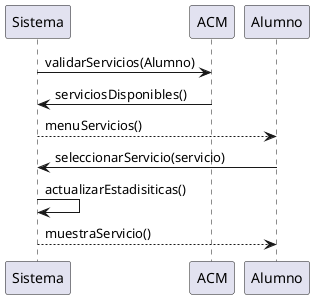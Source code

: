 @startuml

Sistema -> ACM : validarServicios(Alumno)
ACM -> Sistema : serviciosDisponibles()
Sistema --> Alumno: menuServicios()
Alumno -> Sistema: seleccionarServicio(servicio)
Sistema -> Sistema : actualizarEstadisiticas()
Sistema --> Alumno : muestraServicio()
@enduml

@startuml
Alice -> Bob: Authentication Request
Bob --> Alice: Authentication Response

Alice -> Bob: Another authentication Request
Alice <-- Bob: another authentication Response
@enduml
